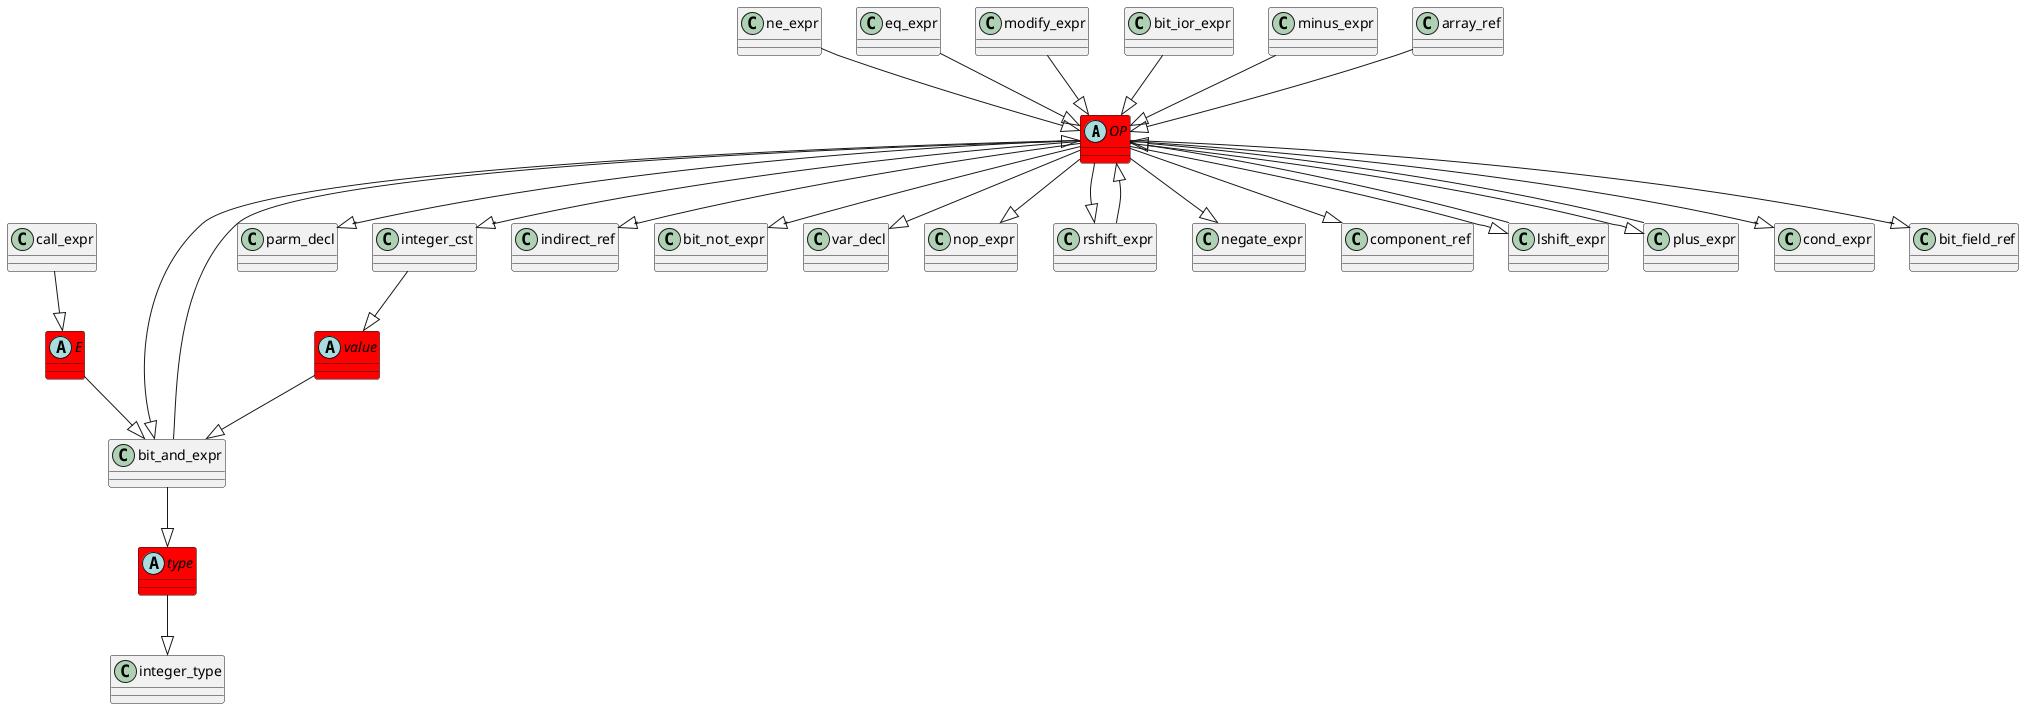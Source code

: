 @startuml
abstract class	OP	 #red	
OP	 --|> 	bit_and_expr	
ne_expr	 --|> 	OP	
eq_expr	 --|> 	OP	
abstract class	type	 #red	
type	 --|> 	integer_type	
bit_and_expr	 --|> 	type	
OP	 --|> 	parm_decl	
bit_and_expr	 --|> 	OP	
OP	 --|> 	integer_cst	
modify_expr	 --|> 	OP	
OP	 --|> 	indirect_ref	
OP	 --|> 	bit_not_expr	
OP	 --|> 	var_decl	
OP	 --|> 	nop_expr	
rshift_expr	 --|> 	OP	
OP	 --|> 	negate_expr	
OP	 --|> 	component_ref	
bit_ior_expr	 --|> 	OP	
OP	 --|> 	rshift_expr	
OP	 --|> 	lshift_expr	
abstract class	value	 #red	
value	 --|> 	bit_and_expr	
integer_cst	 --|> 	value	
OP	 --|> 	plus_expr	
OP	 --|> 	cond_expr	
lshift_expr	 --|> 	OP	
abstract class	E	 #red	
E	 --|> 	bit_and_expr	
call_expr	 --|> 	E	
plus_expr	 --|> 	OP	
minus_expr	 --|> 	OP	
OP	 --|> 	bit_field_ref	
array_ref	 --|> 	OP	
@enduml
